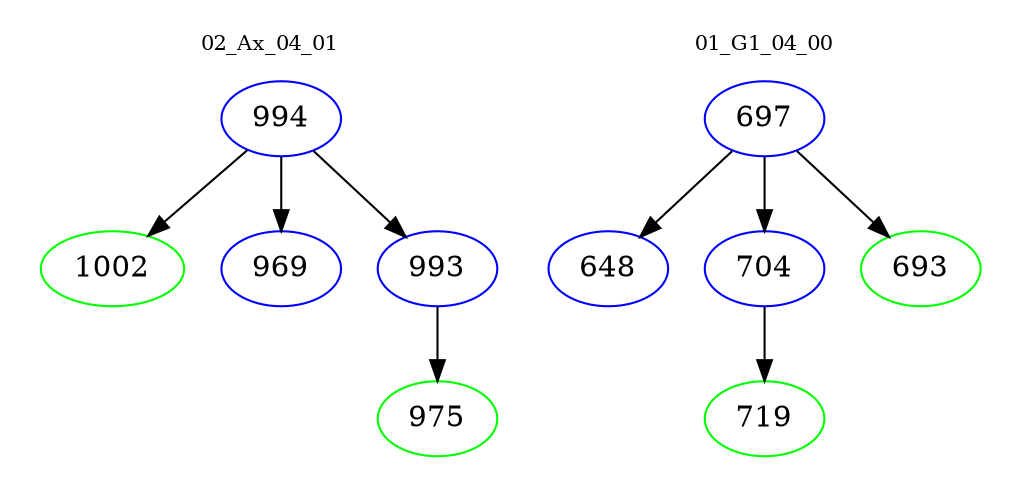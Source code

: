 digraph{
subgraph cluster_0 {
color = white
label = "02_Ax_04_01";
fontsize=10;
T0_994 [label="994", color="blue"]
T0_994 -> T0_1002 [color="black"]
T0_1002 [label="1002", color="green"]
T0_994 -> T0_969 [color="black"]
T0_969 [label="969", color="blue"]
T0_994 -> T0_993 [color="black"]
T0_993 [label="993", color="blue"]
T0_993 -> T0_975 [color="black"]
T0_975 [label="975", color="green"]
}
subgraph cluster_1 {
color = white
label = "01_G1_04_00";
fontsize=10;
T1_697 [label="697", color="blue"]
T1_697 -> T1_648 [color="black"]
T1_648 [label="648", color="blue"]
T1_697 -> T1_704 [color="black"]
T1_704 [label="704", color="blue"]
T1_704 -> T1_719 [color="black"]
T1_719 [label="719", color="green"]
T1_697 -> T1_693 [color="black"]
T1_693 [label="693", color="green"]
}
}
